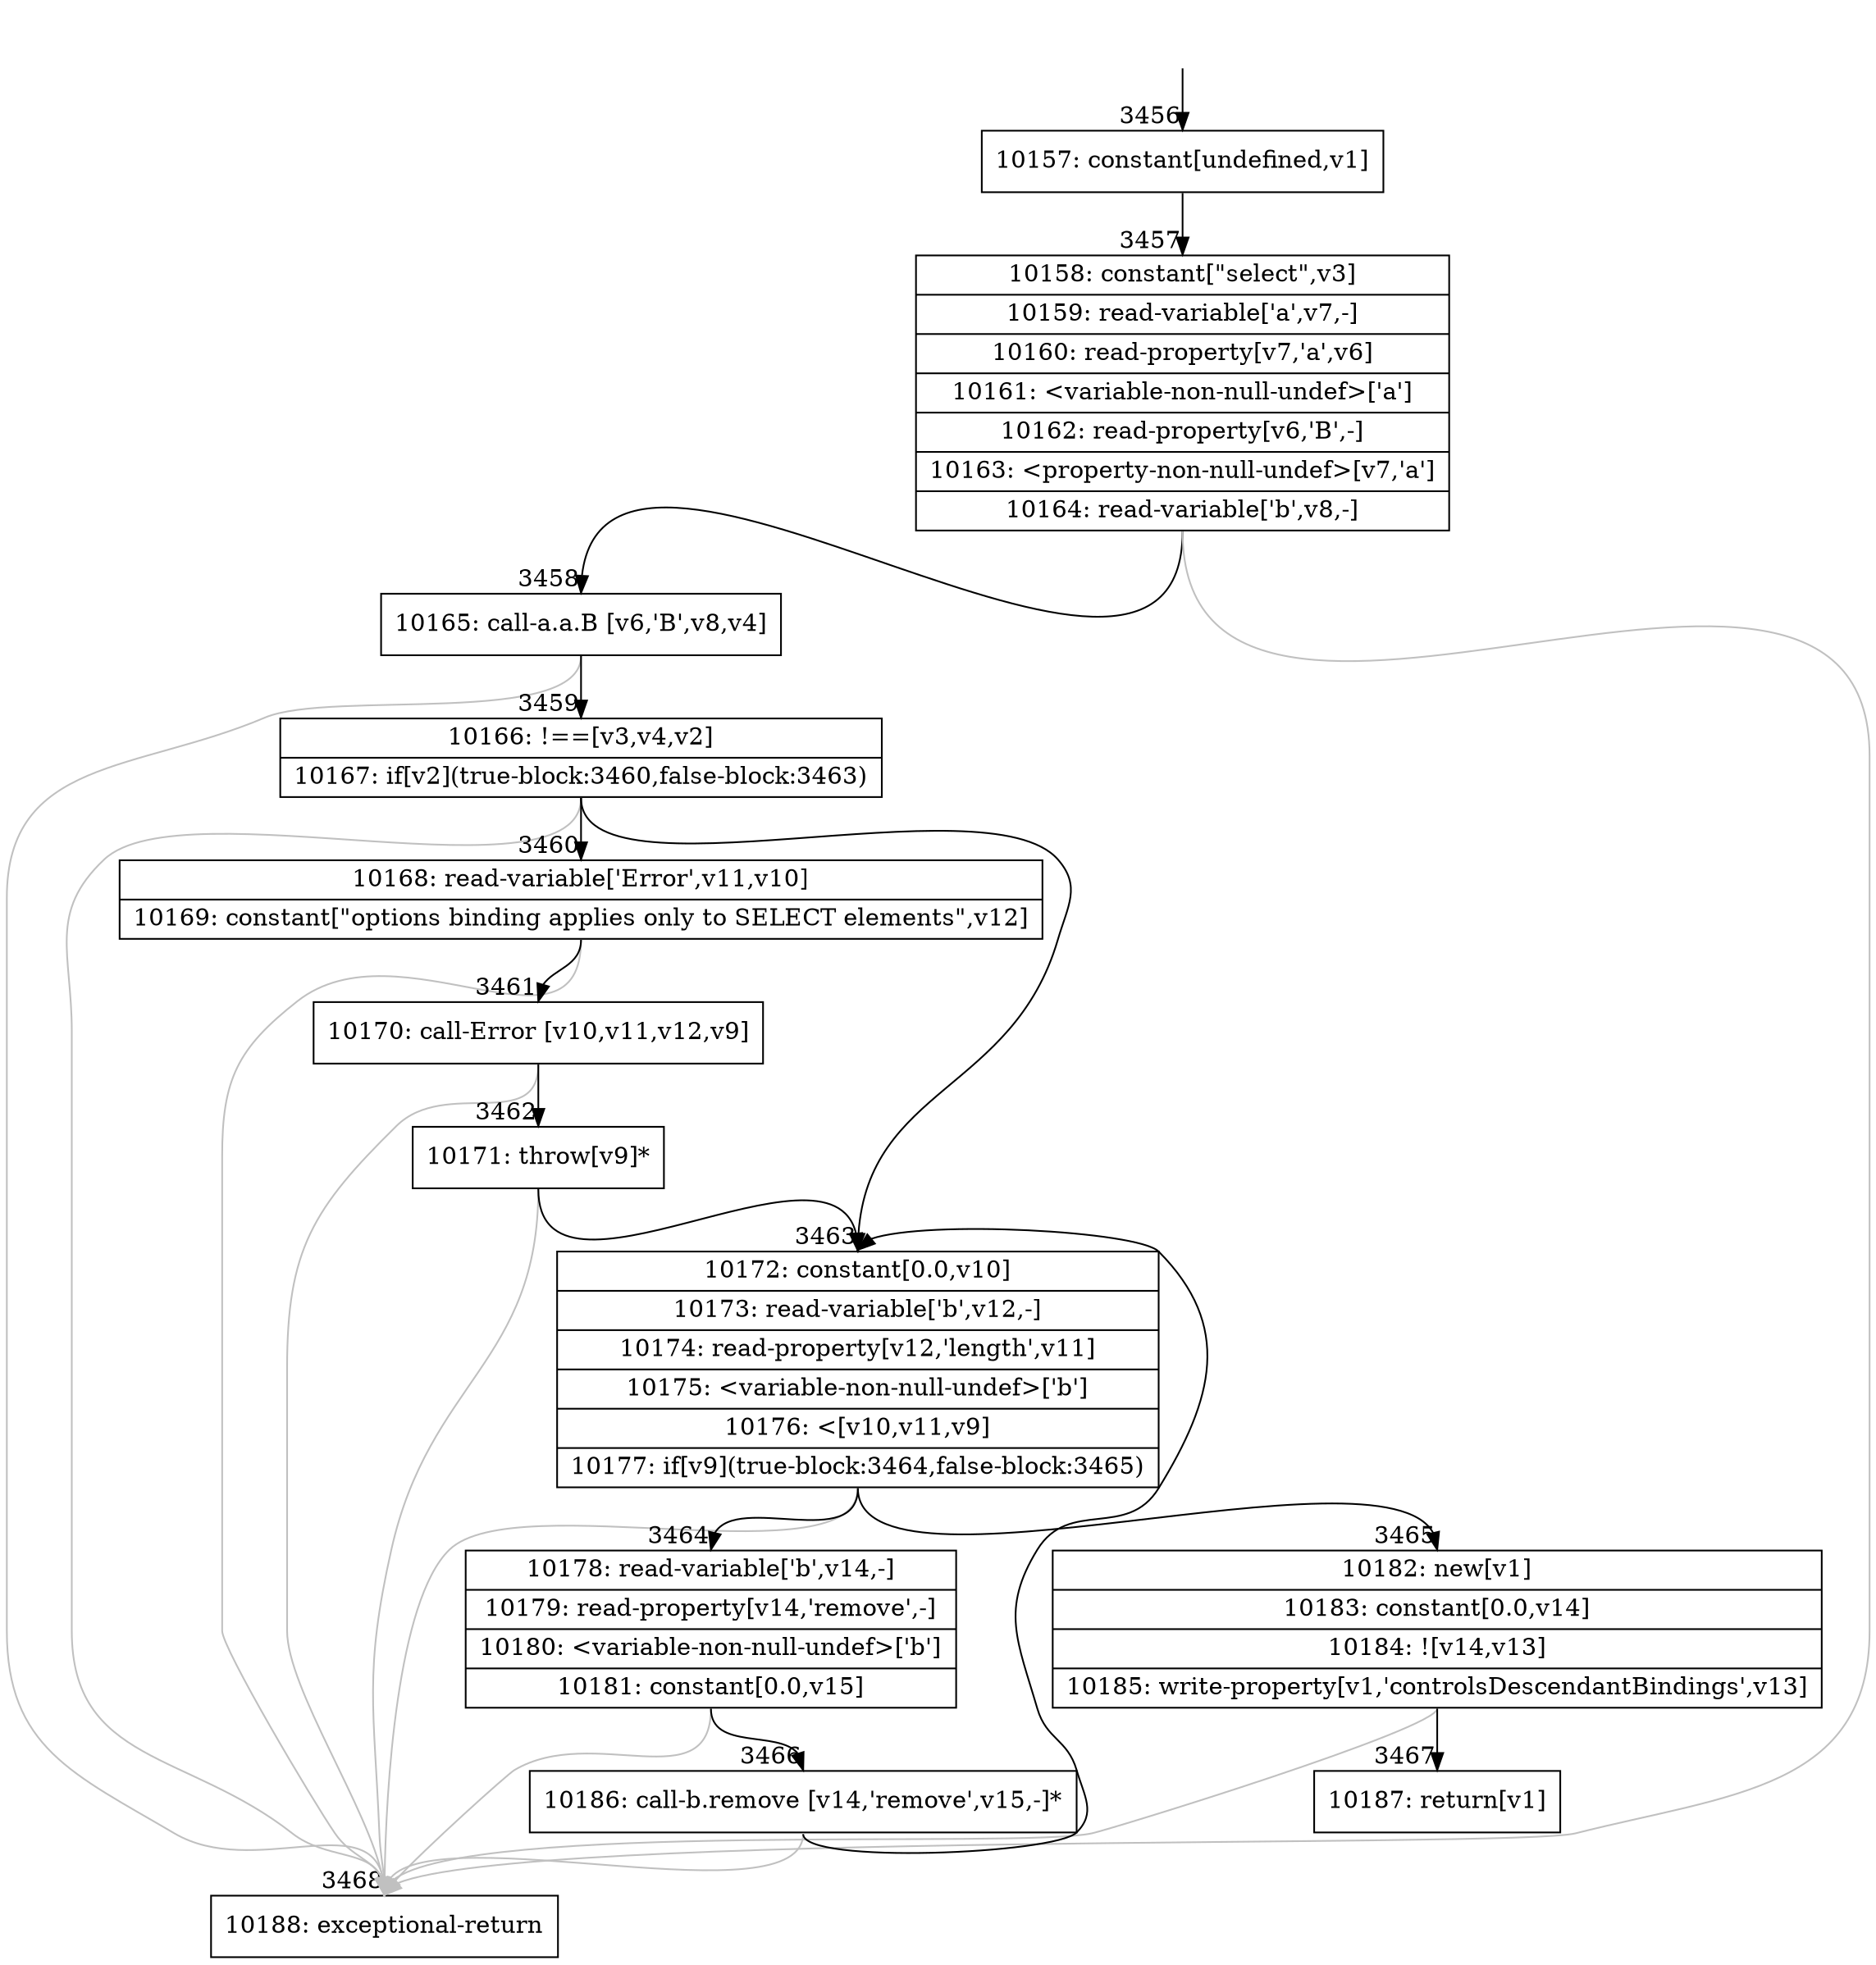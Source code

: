 digraph {
rankdir="TD"
BB_entry283[shape=none,label=""];
BB_entry283 -> BB3456 [tailport=s, headport=n, headlabel="    3456"]
BB3456 [shape=record label="{10157: constant[undefined,v1]}" ] 
BB3456 -> BB3457 [tailport=s, headport=n, headlabel="      3457"]
BB3457 [shape=record label="{10158: constant[\"select\",v3]|10159: read-variable['a',v7,-]|10160: read-property[v7,'a',v6]|10161: \<variable-non-null-undef\>['a']|10162: read-property[v6,'B',-]|10163: \<property-non-null-undef\>[v7,'a']|10164: read-variable['b',v8,-]}" ] 
BB3457 -> BB3458 [tailport=s, headport=n, headlabel="      3458"]
BB3457 -> BB3468 [tailport=s, headport=n, color=gray, headlabel="      3468"]
BB3458 [shape=record label="{10165: call-a.a.B [v6,'B',v8,v4]}" ] 
BB3458 -> BB3459 [tailport=s, headport=n, headlabel="      3459"]
BB3458 -> BB3468 [tailport=s, headport=n, color=gray]
BB3459 [shape=record label="{10166: !==[v3,v4,v2]|10167: if[v2](true-block:3460,false-block:3463)}" ] 
BB3459 -> BB3460 [tailport=s, headport=n, headlabel="      3460"]
BB3459 -> BB3463 [tailport=s, headport=n, headlabel="      3463"]
BB3459 -> BB3468 [tailport=s, headport=n, color=gray]
BB3460 [shape=record label="{10168: read-variable['Error',v11,v10]|10169: constant[\"options binding applies only to SELECT elements\",v12]}" ] 
BB3460 -> BB3461 [tailport=s, headport=n, headlabel="      3461"]
BB3460 -> BB3468 [tailport=s, headport=n, color=gray]
BB3461 [shape=record label="{10170: call-Error [v10,v11,v12,v9]}" ] 
BB3461 -> BB3462 [tailport=s, headport=n, headlabel="      3462"]
BB3461 -> BB3468 [tailport=s, headport=n, color=gray]
BB3462 [shape=record label="{10171: throw[v9]*}" ] 
BB3462 -> BB3463 [tailport=s, headport=n]
BB3462 -> BB3468 [tailport=s, headport=n, color=gray]
BB3463 [shape=record label="{10172: constant[0.0,v10]|10173: read-variable['b',v12,-]|10174: read-property[v12,'length',v11]|10175: \<variable-non-null-undef\>['b']|10176: \<[v10,v11,v9]|10177: if[v9](true-block:3464,false-block:3465)}" ] 
BB3463 -> BB3464 [tailport=s, headport=n, headlabel="      3464"]
BB3463 -> BB3465 [tailport=s, headport=n, headlabel="      3465"]
BB3463 -> BB3468 [tailport=s, headport=n, color=gray]
BB3464 [shape=record label="{10178: read-variable['b',v14,-]|10179: read-property[v14,'remove',-]|10180: \<variable-non-null-undef\>['b']|10181: constant[0.0,v15]}" ] 
BB3464 -> BB3466 [tailport=s, headport=n, headlabel="      3466"]
BB3464 -> BB3468 [tailport=s, headport=n, color=gray]
BB3465 [shape=record label="{10182: new[v1]|10183: constant[0.0,v14]|10184: ![v14,v13]|10185: write-property[v1,'controlsDescendantBindings',v13]}" ] 
BB3465 -> BB3467 [tailport=s, headport=n, headlabel="      3467"]
BB3465 -> BB3468 [tailport=s, headport=n, color=gray]
BB3466 [shape=record label="{10186: call-b.remove [v14,'remove',v15,-]*}" ] 
BB3466 -> BB3463 [tailport=s, headport=n]
BB3466 -> BB3468 [tailport=s, headport=n, color=gray]
BB3467 [shape=record label="{10187: return[v1]}" ] 
BB3468 [shape=record label="{10188: exceptional-return}" ] 
}
